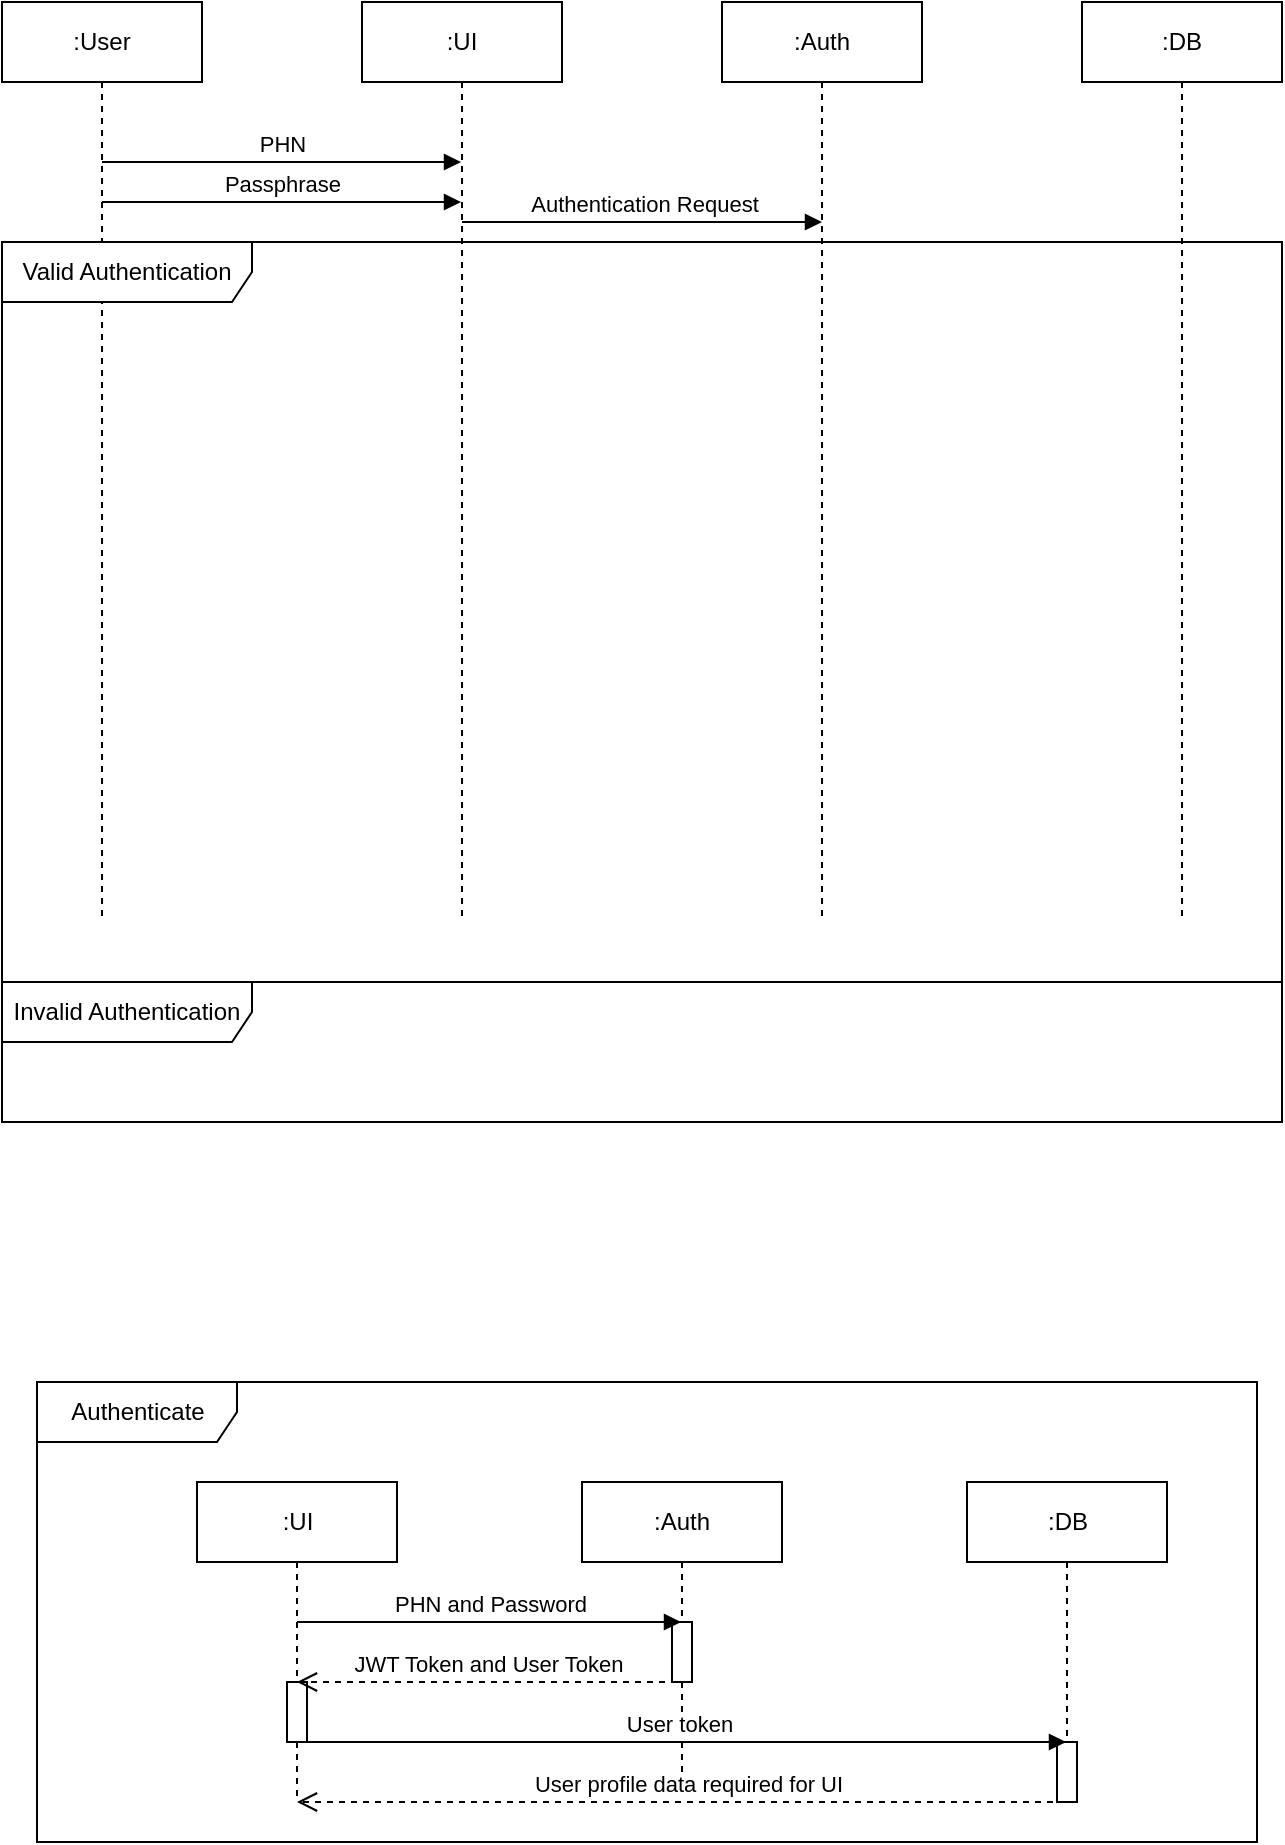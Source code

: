 <mxfile version="22.0.4" type="github">
  <diagram name="Page-1" id="2YBvvXClWsGukQMizWep">
    <mxGraphModel dx="795" dy="512" grid="1" gridSize="10" guides="1" tooltips="1" connect="1" arrows="1" fold="1" page="1" pageScale="1" pageWidth="850" pageHeight="1100" math="0" shadow="0">
      <root>
        <mxCell id="0" />
        <mxCell id="1" parent="0" />
        <mxCell id="aM9ryv3xv72pqoxQDRHE-1" value="&lt;div&gt;:User&lt;/div&gt;" style="shape=umlLifeline;perimeter=lifelinePerimeter;whiteSpace=wrap;html=1;container=0;dropTarget=0;collapsible=0;recursiveResize=0;outlineConnect=0;portConstraint=eastwest;newEdgeStyle={&quot;edgeStyle&quot;:&quot;elbowEdgeStyle&quot;,&quot;elbow&quot;:&quot;vertical&quot;,&quot;curved&quot;:0,&quot;rounded&quot;:0};" parent="1" vertex="1">
          <mxGeometry x="40" y="40" width="100" height="460" as="geometry" />
        </mxCell>
        <mxCell id="aM9ryv3xv72pqoxQDRHE-5" value=":UI" style="shape=umlLifeline;perimeter=lifelinePerimeter;whiteSpace=wrap;html=1;container=0;dropTarget=0;collapsible=0;recursiveResize=0;outlineConnect=0;portConstraint=eastwest;newEdgeStyle={&quot;edgeStyle&quot;:&quot;elbowEdgeStyle&quot;,&quot;elbow&quot;:&quot;vertical&quot;,&quot;curved&quot;:0,&quot;rounded&quot;:0};" parent="1" vertex="1">
          <mxGeometry x="220" y="40" width="100" height="460" as="geometry" />
        </mxCell>
        <mxCell id="aM9ryv3xv72pqoxQDRHE-7" value="&lt;div&gt;PHN&lt;/div&gt;" style="html=1;verticalAlign=bottom;endArrow=block;edgeStyle=elbowEdgeStyle;elbow=vertical;curved=0;rounded=0;" parent="1" target="aM9ryv3xv72pqoxQDRHE-5" edge="1">
          <mxGeometry x="0.003" relative="1" as="geometry">
            <mxPoint x="90" y="120" as="sourcePoint" />
            <Array as="points">
              <mxPoint x="180" y="120" />
            </Array>
            <mxPoint as="offset" />
          </mxGeometry>
        </mxCell>
        <mxCell id="KsvOEjqw0wxe3_t2N8vl-1" value=":Auth" style="shape=umlLifeline;perimeter=lifelinePerimeter;whiteSpace=wrap;html=1;container=0;dropTarget=0;collapsible=0;recursiveResize=0;outlineConnect=0;portConstraint=eastwest;newEdgeStyle={&quot;edgeStyle&quot;:&quot;elbowEdgeStyle&quot;,&quot;elbow&quot;:&quot;vertical&quot;,&quot;curved&quot;:0,&quot;rounded&quot;:0};" vertex="1" parent="1">
          <mxGeometry x="400" y="40" width="100" height="460" as="geometry" />
        </mxCell>
        <mxCell id="KsvOEjqw0wxe3_t2N8vl-3" value=":DB" style="shape=umlLifeline;perimeter=lifelinePerimeter;whiteSpace=wrap;html=1;container=0;dropTarget=0;collapsible=0;recursiveResize=0;outlineConnect=0;portConstraint=eastwest;newEdgeStyle={&quot;edgeStyle&quot;:&quot;elbowEdgeStyle&quot;,&quot;elbow&quot;:&quot;vertical&quot;,&quot;curved&quot;:0,&quot;rounded&quot;:0};" vertex="1" parent="1">
          <mxGeometry x="580" y="40" width="100" height="460" as="geometry" />
        </mxCell>
        <mxCell id="KsvOEjqw0wxe3_t2N8vl-9" value="Passphrase" style="html=1;verticalAlign=bottom;endArrow=block;edgeStyle=elbowEdgeStyle;elbow=vertical;curved=0;rounded=0;" edge="1" parent="1" target="aM9ryv3xv72pqoxQDRHE-5">
          <mxGeometry x="0.003" relative="1" as="geometry">
            <mxPoint x="90" y="140" as="sourcePoint" />
            <Array as="points">
              <mxPoint x="180" y="140" />
            </Array>
            <mxPoint x="265" y="140" as="targetPoint" />
            <mxPoint as="offset" />
          </mxGeometry>
        </mxCell>
        <mxCell id="KsvOEjqw0wxe3_t2N8vl-10" value="Authenticate" style="shape=umlFrame;whiteSpace=wrap;html=1;pointerEvents=0;width=100;height=30;" vertex="1" parent="1">
          <mxGeometry x="57.5" y="730" width="610" height="230" as="geometry" />
        </mxCell>
        <mxCell id="KsvOEjqw0wxe3_t2N8vl-11" value=":UI" style="shape=umlLifeline;perimeter=lifelinePerimeter;whiteSpace=wrap;html=1;container=0;dropTarget=0;collapsible=0;recursiveResize=0;outlineConnect=0;portConstraint=eastwest;newEdgeStyle={&quot;edgeStyle&quot;:&quot;elbowEdgeStyle&quot;,&quot;elbow&quot;:&quot;vertical&quot;,&quot;curved&quot;:0,&quot;rounded&quot;:0};" vertex="1" parent="1">
          <mxGeometry x="137.5" y="780" width="100" height="160" as="geometry" />
        </mxCell>
        <mxCell id="KsvOEjqw0wxe3_t2N8vl-12" value="" style="html=1;points=[[0,0,0,0,5],[0,1,0,0,-5],[1,0,0,0,5],[1,1,0,0,-5]];perimeter=orthogonalPerimeter;outlineConnect=0;targetShapes=umlLifeline;portConstraint=eastwest;newEdgeStyle={&quot;curved&quot;:0,&quot;rounded&quot;:0};" vertex="1" parent="KsvOEjqw0wxe3_t2N8vl-11">
          <mxGeometry x="45" y="100" width="10" height="30" as="geometry" />
        </mxCell>
        <mxCell id="KsvOEjqw0wxe3_t2N8vl-13" value=":Auth" style="shape=umlLifeline;perimeter=lifelinePerimeter;whiteSpace=wrap;html=1;container=0;dropTarget=0;collapsible=0;recursiveResize=0;outlineConnect=0;portConstraint=eastwest;newEdgeStyle={&quot;edgeStyle&quot;:&quot;elbowEdgeStyle&quot;,&quot;elbow&quot;:&quot;vertical&quot;,&quot;curved&quot;:0,&quot;rounded&quot;:0};" vertex="1" parent="1">
          <mxGeometry x="330" y="780" width="100" height="150" as="geometry" />
        </mxCell>
        <mxCell id="KsvOEjqw0wxe3_t2N8vl-14" value="" style="html=1;points=[[0,0,0,0,5],[0,1,0,0,-5],[1,0,0,0,5],[1,1,0,0,-5]];perimeter=orthogonalPerimeter;outlineConnect=0;targetShapes=umlLifeline;portConstraint=eastwest;newEdgeStyle={&quot;curved&quot;:0,&quot;rounded&quot;:0};" vertex="1" parent="KsvOEjqw0wxe3_t2N8vl-13">
          <mxGeometry x="45" y="70" width="10" height="30" as="geometry" />
        </mxCell>
        <mxCell id="KsvOEjqw0wxe3_t2N8vl-15" value=":DB" style="shape=umlLifeline;perimeter=lifelinePerimeter;whiteSpace=wrap;html=1;container=0;dropTarget=0;collapsible=0;recursiveResize=0;outlineConnect=0;portConstraint=eastwest;newEdgeStyle={&quot;edgeStyle&quot;:&quot;elbowEdgeStyle&quot;,&quot;elbow&quot;:&quot;vertical&quot;,&quot;curved&quot;:0,&quot;rounded&quot;:0};" vertex="1" parent="1">
          <mxGeometry x="522.5" y="780" width="100" height="160" as="geometry" />
        </mxCell>
        <mxCell id="KsvOEjqw0wxe3_t2N8vl-16" value="" style="html=1;points=[[0,0,0,0,5],[0,1,0,0,-5],[1,0,0,0,5],[1,1,0,0,-5]];perimeter=orthogonalPerimeter;outlineConnect=0;targetShapes=umlLifeline;portConstraint=eastwest;newEdgeStyle={&quot;curved&quot;:0,&quot;rounded&quot;:0};" vertex="1" parent="KsvOEjqw0wxe3_t2N8vl-15">
          <mxGeometry x="45" y="130" width="10" height="30" as="geometry" />
        </mxCell>
        <mxCell id="KsvOEjqw0wxe3_t2N8vl-17" value="PHN and Password" style="html=1;verticalAlign=bottom;endArrow=block;curved=0;rounded=0;" edge="1" parent="1" target="KsvOEjqw0wxe3_t2N8vl-13">
          <mxGeometry width="80" relative="1" as="geometry">
            <mxPoint x="187.5" y="850" as="sourcePoint" />
            <mxPoint x="267.5" y="850" as="targetPoint" />
          </mxGeometry>
        </mxCell>
        <mxCell id="KsvOEjqw0wxe3_t2N8vl-18" value="JWT Token and User Token" style="html=1;verticalAlign=bottom;endArrow=open;dashed=1;endSize=8;curved=0;rounded=0;" edge="1" parent="1" target="KsvOEjqw0wxe3_t2N8vl-11">
          <mxGeometry relative="1" as="geometry">
            <mxPoint x="377.5" y="880" as="sourcePoint" />
            <mxPoint x="297.5" y="880" as="targetPoint" />
          </mxGeometry>
        </mxCell>
        <mxCell id="KsvOEjqw0wxe3_t2N8vl-19" value="User token&amp;nbsp;" style="html=1;verticalAlign=bottom;endArrow=block;curved=0;rounded=0;" edge="1" parent="1" target="KsvOEjqw0wxe3_t2N8vl-15">
          <mxGeometry width="80" relative="1" as="geometry">
            <mxPoint x="187.5" y="910" as="sourcePoint" />
            <mxPoint x="267.5" y="910" as="targetPoint" />
          </mxGeometry>
        </mxCell>
        <mxCell id="KsvOEjqw0wxe3_t2N8vl-20" value="User profile data required for UI" style="html=1;verticalAlign=bottom;endArrow=open;dashed=1;endSize=8;curved=0;rounded=0;" edge="1" parent="1" target="KsvOEjqw0wxe3_t2N8vl-11">
          <mxGeometry relative="1" as="geometry">
            <mxPoint x="577.5" y="940" as="sourcePoint" />
            <mxPoint x="497.5" y="940" as="targetPoint" />
          </mxGeometry>
        </mxCell>
        <mxCell id="KsvOEjqw0wxe3_t2N8vl-21" value="Valid Authentication" style="shape=umlFrame;whiteSpace=wrap;html=1;pointerEvents=0;width=125;height=30;" vertex="1" parent="1">
          <mxGeometry x="40" y="160" width="640" height="370" as="geometry" />
        </mxCell>
        <mxCell id="KsvOEjqw0wxe3_t2N8vl-22" value="Invalid Authentication" style="shape=umlFrame;whiteSpace=wrap;html=1;pointerEvents=0;width=125;height=30;" vertex="1" parent="1">
          <mxGeometry x="40" y="530" width="640" height="70" as="geometry" />
        </mxCell>
        <mxCell id="KsvOEjqw0wxe3_t2N8vl-24" value="Authentication Request" style="html=1;verticalAlign=bottom;endArrow=block;edgeStyle=elbowEdgeStyle;elbow=vertical;curved=0;rounded=0;" edge="1" parent="1">
          <mxGeometry x="0.003" relative="1" as="geometry">
            <mxPoint x="270" y="150" as="sourcePoint" />
            <Array as="points">
              <mxPoint x="360" y="150" />
            </Array>
            <mxPoint x="450" y="150" as="targetPoint" />
            <mxPoint as="offset" />
          </mxGeometry>
        </mxCell>
      </root>
    </mxGraphModel>
  </diagram>
</mxfile>
